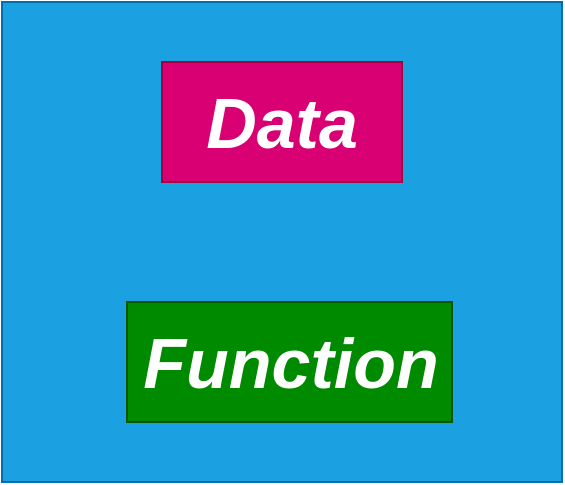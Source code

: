 <mxfile>
    <diagram id="n79OuvyTk8ADVR4FziIN" name="Page-1">
        <mxGraphModel dx="595" dy="475" grid="1" gridSize="10" guides="1" tooltips="1" connect="1" arrows="1" fold="1" page="1" pageScale="1" pageWidth="850" pageHeight="1100" math="0" shadow="0">
            <root>
                <mxCell id="0"/>
                <mxCell id="1" parent="0"/>
                <mxCell id="2" value="" style="rounded=0;whiteSpace=wrap;html=1;fillColor=#1ba1e2;fontColor=#ffffff;strokeColor=#006EAF;" vertex="1" parent="1">
                    <mxGeometry x="125" y="70" width="280" height="240" as="geometry"/>
                </mxCell>
                <mxCell id="3" value="&lt;b&gt;&lt;i&gt;&lt;font style=&quot;font-size: 35px;&quot;&gt;Data&lt;/font&gt;&lt;/i&gt;&lt;/b&gt;" style="rounded=0;whiteSpace=wrap;html=1;fillColor=#d80073;fontColor=#ffffff;strokeColor=#A50040;" vertex="1" parent="1">
                    <mxGeometry x="205" y="100" width="120" height="60" as="geometry"/>
                </mxCell>
                <mxCell id="5" value="&lt;b&gt;&lt;i&gt;&lt;font style=&quot;font-size: 35px;&quot;&gt;Function&lt;/font&gt;&lt;/i&gt;&lt;/b&gt;" style="rounded=0;whiteSpace=wrap;html=1;fillColor=#008a00;fontColor=#ffffff;strokeColor=#005700;" vertex="1" parent="1">
                    <mxGeometry x="187.5" y="220" width="162.5" height="60" as="geometry"/>
                </mxCell>
            </root>
        </mxGraphModel>
    </diagram>
</mxfile>